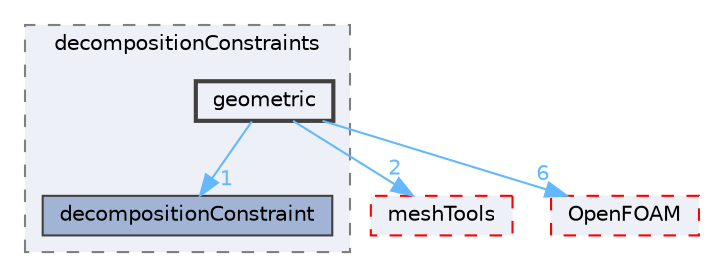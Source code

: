 digraph "src/parallel/decompose/decompositionMethods/decompositionConstraints/geometric"
{
 // LATEX_PDF_SIZE
  bgcolor="transparent";
  edge [fontname=Helvetica,fontsize=10,labelfontname=Helvetica,labelfontsize=10];
  node [fontname=Helvetica,fontsize=10,shape=box,height=0.2,width=0.4];
  compound=true
  subgraph clusterdir_119c8f1670f0bcaeeb440c813d4d21ad {
    graph [ bgcolor="#edf0f7", pencolor="grey50", label="decompositionConstraints", fontname=Helvetica,fontsize=10 style="filled,dashed", URL="dir_119c8f1670f0bcaeeb440c813d4d21ad.html",tooltip=""]
  dir_974bc333414b27f5964037a2d89d5ddf [label="decompositionConstraint", fillcolor="#a2b4d6", color="grey25", style="filled", URL="dir_974bc333414b27f5964037a2d89d5ddf.html",tooltip=""];
  dir_f9b388419d2cc9230b6e88fdc4835ec6 [label="geometric", fillcolor="#edf0f7", color="grey25", style="filled,bold", URL="dir_f9b388419d2cc9230b6e88fdc4835ec6.html",tooltip=""];
  }
  dir_ae30ad0bef50cf391b24c614251bb9fd [label="meshTools", fillcolor="#edf0f7", color="red", style="filled,dashed", URL="dir_ae30ad0bef50cf391b24c614251bb9fd.html",tooltip=""];
  dir_c5473ff19b20e6ec4dfe5c310b3778a8 [label="OpenFOAM", fillcolor="#edf0f7", color="red", style="filled,dashed", URL="dir_c5473ff19b20e6ec4dfe5c310b3778a8.html",tooltip=""];
  dir_f9b388419d2cc9230b6e88fdc4835ec6->dir_974bc333414b27f5964037a2d89d5ddf [headlabel="1", labeldistance=1.5 headhref="dir_001620_000831.html" href="dir_001620_000831.html" color="steelblue1" fontcolor="steelblue1"];
  dir_f9b388419d2cc9230b6e88fdc4835ec6->dir_ae30ad0bef50cf391b24c614251bb9fd [headlabel="2", labeldistance=1.5 headhref="dir_001620_002382.html" href="dir_001620_002382.html" color="steelblue1" fontcolor="steelblue1"];
  dir_f9b388419d2cc9230b6e88fdc4835ec6->dir_c5473ff19b20e6ec4dfe5c310b3778a8 [headlabel="6", labeldistance=1.5 headhref="dir_001620_002695.html" href="dir_001620_002695.html" color="steelblue1" fontcolor="steelblue1"];
}
